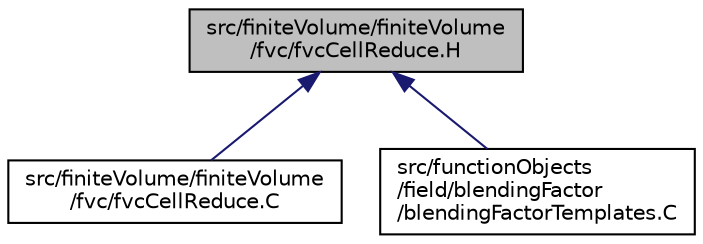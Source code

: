 digraph "src/finiteVolume/finiteVolume/fvc/fvcCellReduce.H"
{
  bgcolor="transparent";
  edge [fontname="Helvetica",fontsize="10",labelfontname="Helvetica",labelfontsize="10"];
  node [fontname="Helvetica",fontsize="10",shape=record];
  Node74 [label="src/finiteVolume/finiteVolume\l/fvc/fvcCellReduce.H",height=0.2,width=0.4,color="black", fillcolor="grey75", style="filled", fontcolor="black"];
  Node74 -> Node75 [dir="back",color="midnightblue",fontsize="10",style="solid",fontname="Helvetica"];
  Node75 [label="src/finiteVolume/finiteVolume\l/fvc/fvcCellReduce.C",height=0.2,width=0.4,color="black",URL="$a03101.html"];
  Node74 -> Node76 [dir="back",color="midnightblue",fontsize="10",style="solid",fontname="Helvetica"];
  Node76 [label="src/functionObjects\l/field/blendingFactor\l/blendingFactorTemplates.C",height=0.2,width=0.4,color="black",URL="$a04550.html"];
}
